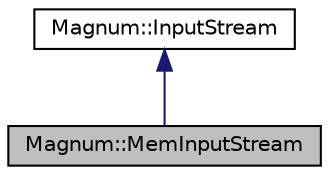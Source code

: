 digraph "Magnum::MemInputStream"
{
  edge [fontname="Helvetica",fontsize="10",labelfontname="Helvetica",labelfontsize="10"];
  node [fontname="Helvetica",fontsize="10",shape=record];
  Node1 [label="Magnum::MemInputStream",height=0.2,width=0.4,color="black", fillcolor="grey75", style="filled", fontcolor="black"];
  Node2 -> Node1 [dir="back",color="midnightblue",fontsize="10",style="solid",fontname="Helvetica"];
  Node2 [label="Magnum::InputStream",height=0.2,width=0.4,color="black", fillcolor="white", style="filled",URL="$class_magnum_1_1_input_stream.html",tooltip="InputStream. "];
}
